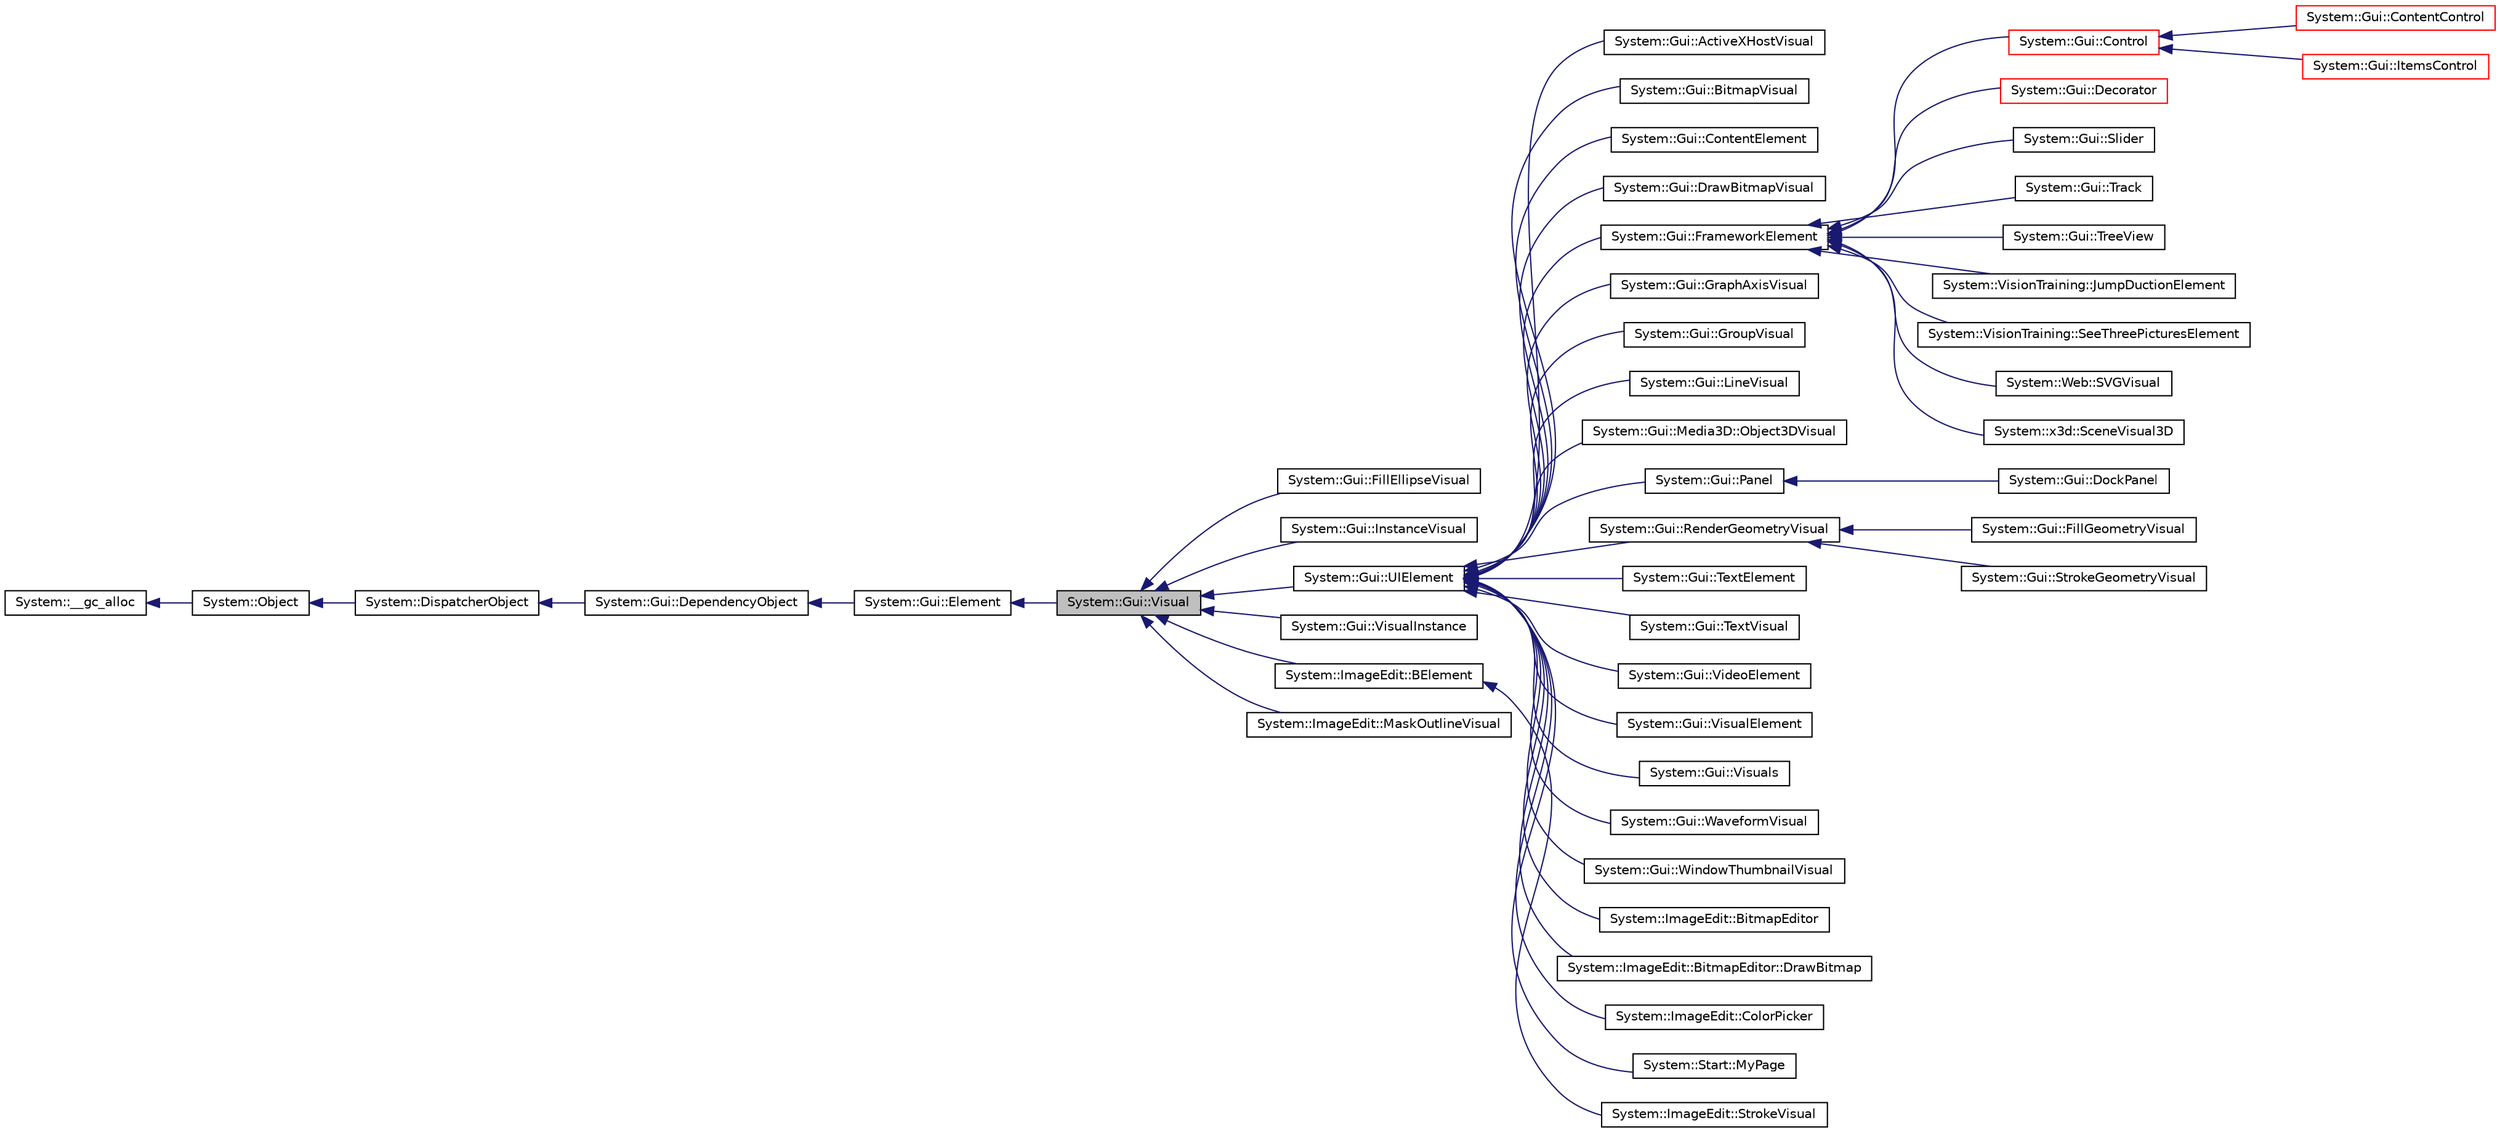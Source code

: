 digraph G
{
  edge [fontname="Helvetica",fontsize="10",labelfontname="Helvetica",labelfontsize="10"];
  node [fontname="Helvetica",fontsize="10",shape=record];
  rankdir="LR";
  Node1 [label="System::Gui::Visual",height=0.2,width=0.4,color="black", fillcolor="grey75", style="filled" fontcolor="black"];
  Node2 -> Node1 [dir="back",color="midnightblue",fontsize="10",style="solid",fontname="Helvetica"];
  Node2 [label="System::Gui::Element",height=0.2,width=0.4,color="black", fillcolor="white", style="filled",URL="$class_system_1_1_gui_1_1_element.html"];
  Node3 -> Node2 [dir="back",color="midnightblue",fontsize="10",style="solid",fontname="Helvetica"];
  Node3 [label="System::Gui::DependencyObject",height=0.2,width=0.4,color="black", fillcolor="white", style="filled",URL="$class_system_1_1_gui_1_1_dependency_object.html"];
  Node4 -> Node3 [dir="back",color="midnightblue",fontsize="10",style="solid",fontname="Helvetica"];
  Node4 [label="System::DispatcherObject",height=0.2,width=0.4,color="black", fillcolor="white", style="filled",URL="$class_system_1_1_dispatcher_object.html"];
  Node5 -> Node4 [dir="back",color="midnightblue",fontsize="10",style="solid",fontname="Helvetica"];
  Node5 [label="System::Object",height=0.2,width=0.4,color="black", fillcolor="white", style="filled",URL="$class_system_1_1_object.html"];
  Node6 -> Node5 [dir="back",color="midnightblue",fontsize="10",style="solid",fontname="Helvetica"];
  Node6 [label="System::__gc_alloc",height=0.2,width=0.4,color="black", fillcolor="white", style="filled",URL="$class_system_1_1____gc__alloc.html"];
  Node1 -> Node7 [dir="back",color="midnightblue",fontsize="10",style="solid",fontname="Helvetica"];
  Node7 [label="System::Gui::FillEllipseVisual",height=0.2,width=0.4,color="black", fillcolor="white", style="filled",URL="$class_system_1_1_gui_1_1_fill_ellipse_visual.html"];
  Node1 -> Node8 [dir="back",color="midnightblue",fontsize="10",style="solid",fontname="Helvetica"];
  Node8 [label="System::Gui::InstanceVisual",height=0.2,width=0.4,color="black", fillcolor="white", style="filled",URL="$class_system_1_1_gui_1_1_instance_visual.html"];
  Node1 -> Node9 [dir="back",color="midnightblue",fontsize="10",style="solid",fontname="Helvetica"];
  Node9 [label="System::Gui::UIElement",height=0.2,width=0.4,color="black", fillcolor="white", style="filled",URL="$class_system_1_1_gui_1_1_u_i_element.html"];
  Node9 -> Node10 [dir="back",color="midnightblue",fontsize="10",style="solid",fontname="Helvetica"];
  Node10 [label="System::Gui::ActiveXHostVisual",height=0.2,width=0.4,color="black", fillcolor="white", style="filled",URL="$class_system_1_1_gui_1_1_active_x_host_visual.html"];
  Node9 -> Node11 [dir="back",color="midnightblue",fontsize="10",style="solid",fontname="Helvetica"];
  Node11 [label="System::Gui::BitmapVisual",height=0.2,width=0.4,color="black", fillcolor="white", style="filled",URL="$class_system_1_1_gui_1_1_bitmap_visual.html"];
  Node9 -> Node12 [dir="back",color="midnightblue",fontsize="10",style="solid",fontname="Helvetica"];
  Node12 [label="System::Gui::ContentElement",height=0.2,width=0.4,color="black", fillcolor="white", style="filled",URL="$class_system_1_1_gui_1_1_content_element.html"];
  Node9 -> Node13 [dir="back",color="midnightblue",fontsize="10",style="solid",fontname="Helvetica"];
  Node13 [label="System::Gui::DrawBitmapVisual",height=0.2,width=0.4,color="black", fillcolor="white", style="filled",URL="$class_system_1_1_gui_1_1_draw_bitmap_visual.html"];
  Node9 -> Node14 [dir="back",color="midnightblue",fontsize="10",style="solid",fontname="Helvetica"];
  Node14 [label="System::Gui::FrameworkElement",height=0.2,width=0.4,color="black", fillcolor="white", style="filled",URL="$class_system_1_1_gui_1_1_framework_element.html"];
  Node14 -> Node15 [dir="back",color="midnightblue",fontsize="10",style="solid",fontname="Helvetica"];
  Node15 [label="System::Gui::Control",height=0.2,width=0.4,color="red", fillcolor="white", style="filled",URL="$class_system_1_1_gui_1_1_control.html"];
  Node15 -> Node16 [dir="back",color="midnightblue",fontsize="10",style="solid",fontname="Helvetica"];
  Node16 [label="System::Gui::ContentControl",height=0.2,width=0.4,color="red", fillcolor="white", style="filled",URL="$class_system_1_1_gui_1_1_content_control.html"];
  Node15 -> Node17 [dir="back",color="midnightblue",fontsize="10",style="solid",fontname="Helvetica"];
  Node17 [label="System::Gui::ItemsControl",height=0.2,width=0.4,color="red", fillcolor="white", style="filled",URL="$class_system_1_1_gui_1_1_items_control.html"];
  Node14 -> Node18 [dir="back",color="midnightblue",fontsize="10",style="solid",fontname="Helvetica"];
  Node18 [label="System::Gui::Decorator",height=0.2,width=0.4,color="red", fillcolor="white", style="filled",URL="$class_system_1_1_gui_1_1_decorator.html"];
  Node14 -> Node19 [dir="back",color="midnightblue",fontsize="10",style="solid",fontname="Helvetica"];
  Node19 [label="System::Gui::Slider",height=0.2,width=0.4,color="black", fillcolor="white", style="filled",URL="$class_system_1_1_gui_1_1_slider.html"];
  Node14 -> Node20 [dir="back",color="midnightblue",fontsize="10",style="solid",fontname="Helvetica"];
  Node20 [label="System::Gui::Track",height=0.2,width=0.4,color="black", fillcolor="white", style="filled",URL="$class_system_1_1_gui_1_1_track.html"];
  Node14 -> Node21 [dir="back",color="midnightblue",fontsize="10",style="solid",fontname="Helvetica"];
  Node21 [label="System::Gui::TreeView",height=0.2,width=0.4,color="black", fillcolor="white", style="filled",URL="$class_system_1_1_gui_1_1_tree_view.html"];
  Node14 -> Node22 [dir="back",color="midnightblue",fontsize="10",style="solid",fontname="Helvetica"];
  Node22 [label="System::VisionTraining::JumpDuctionElement",height=0.2,width=0.4,color="black", fillcolor="white", style="filled",URL="$class_system_1_1_vision_training_1_1_jump_duction_element.html"];
  Node14 -> Node23 [dir="back",color="midnightblue",fontsize="10",style="solid",fontname="Helvetica"];
  Node23 [label="System::VisionTraining::SeeThreePicturesElement",height=0.2,width=0.4,color="black", fillcolor="white", style="filled",URL="$class_system_1_1_vision_training_1_1_see_three_pictures_element.html"];
  Node14 -> Node24 [dir="back",color="midnightblue",fontsize="10",style="solid",fontname="Helvetica"];
  Node24 [label="System::Web::SVGVisual",height=0.2,width=0.4,color="black", fillcolor="white", style="filled",URL="$class_system_1_1_web_1_1_s_v_g_visual.html"];
  Node14 -> Node25 [dir="back",color="midnightblue",fontsize="10",style="solid",fontname="Helvetica"];
  Node25 [label="System::x3d::SceneVisual3D",height=0.2,width=0.4,color="black", fillcolor="white", style="filled",URL="$class_system_1_1x3d_1_1_scene_visual3_d.html"];
  Node9 -> Node26 [dir="back",color="midnightblue",fontsize="10",style="solid",fontname="Helvetica"];
  Node26 [label="System::Gui::GraphAxisVisual",height=0.2,width=0.4,color="black", fillcolor="white", style="filled",URL="$class_system_1_1_gui_1_1_graph_axis_visual.html"];
  Node9 -> Node27 [dir="back",color="midnightblue",fontsize="10",style="solid",fontname="Helvetica"];
  Node27 [label="System::Gui::GroupVisual",height=0.2,width=0.4,color="black", fillcolor="white", style="filled",URL="$class_system_1_1_gui_1_1_group_visual.html"];
  Node9 -> Node28 [dir="back",color="midnightblue",fontsize="10",style="solid",fontname="Helvetica"];
  Node28 [label="System::Gui::LineVisual",height=0.2,width=0.4,color="black", fillcolor="white", style="filled",URL="$class_system_1_1_gui_1_1_line_visual.html"];
  Node9 -> Node29 [dir="back",color="midnightblue",fontsize="10",style="solid",fontname="Helvetica"];
  Node29 [label="System::Gui::Media3D::Object3DVisual",height=0.2,width=0.4,color="black", fillcolor="white", style="filled",URL="$class_system_1_1_gui_1_1_media3_d_1_1_object3_d_visual.html"];
  Node9 -> Node30 [dir="back",color="midnightblue",fontsize="10",style="solid",fontname="Helvetica"];
  Node30 [label="System::Gui::Panel",height=0.2,width=0.4,color="black", fillcolor="white", style="filled",URL="$class_system_1_1_gui_1_1_panel.html"];
  Node30 -> Node31 [dir="back",color="midnightblue",fontsize="10",style="solid",fontname="Helvetica"];
  Node31 [label="System::Gui::DockPanel",height=0.2,width=0.4,color="black", fillcolor="white", style="filled",URL="$class_system_1_1_gui_1_1_dock_panel.html"];
  Node9 -> Node32 [dir="back",color="midnightblue",fontsize="10",style="solid",fontname="Helvetica"];
  Node32 [label="System::Gui::RenderGeometryVisual",height=0.2,width=0.4,color="black", fillcolor="white", style="filled",URL="$class_system_1_1_gui_1_1_render_geometry_visual.html"];
  Node32 -> Node33 [dir="back",color="midnightblue",fontsize="10",style="solid",fontname="Helvetica"];
  Node33 [label="System::Gui::FillGeometryVisual",height=0.2,width=0.4,color="black", fillcolor="white", style="filled",URL="$class_system_1_1_gui_1_1_fill_geometry_visual.html"];
  Node32 -> Node34 [dir="back",color="midnightblue",fontsize="10",style="solid",fontname="Helvetica"];
  Node34 [label="System::Gui::StrokeGeometryVisual",height=0.2,width=0.4,color="black", fillcolor="white", style="filled",URL="$class_system_1_1_gui_1_1_stroke_geometry_visual.html"];
  Node9 -> Node35 [dir="back",color="midnightblue",fontsize="10",style="solid",fontname="Helvetica"];
  Node35 [label="System::Gui::TextElement",height=0.2,width=0.4,color="black", fillcolor="white", style="filled",URL="$class_system_1_1_gui_1_1_text_element.html"];
  Node9 -> Node36 [dir="back",color="midnightblue",fontsize="10",style="solid",fontname="Helvetica"];
  Node36 [label="System::Gui::TextVisual",height=0.2,width=0.4,color="black", fillcolor="white", style="filled",URL="$class_system_1_1_gui_1_1_text_visual.html"];
  Node9 -> Node37 [dir="back",color="midnightblue",fontsize="10",style="solid",fontname="Helvetica"];
  Node37 [label="System::Gui::VideoElement",height=0.2,width=0.4,color="black", fillcolor="white", style="filled",URL="$class_system_1_1_gui_1_1_video_element.html"];
  Node9 -> Node38 [dir="back",color="midnightblue",fontsize="10",style="solid",fontname="Helvetica"];
  Node38 [label="System::Gui::VisualElement",height=0.2,width=0.4,color="black", fillcolor="white", style="filled",URL="$class_system_1_1_gui_1_1_visual_element.html"];
  Node9 -> Node39 [dir="back",color="midnightblue",fontsize="10",style="solid",fontname="Helvetica"];
  Node39 [label="System::Gui::Visuals",height=0.2,width=0.4,color="black", fillcolor="white", style="filled",URL="$class_system_1_1_gui_1_1_visuals.html"];
  Node9 -> Node40 [dir="back",color="midnightblue",fontsize="10",style="solid",fontname="Helvetica"];
  Node40 [label="System::Gui::WaveformVisual",height=0.2,width=0.4,color="black", fillcolor="white", style="filled",URL="$class_system_1_1_gui_1_1_waveform_visual.html"];
  Node9 -> Node41 [dir="back",color="midnightblue",fontsize="10",style="solid",fontname="Helvetica"];
  Node41 [label="System::Gui::WindowThumbnailVisual",height=0.2,width=0.4,color="black", fillcolor="white", style="filled",URL="$class_system_1_1_gui_1_1_window_thumbnail_visual.html"];
  Node9 -> Node42 [dir="back",color="midnightblue",fontsize="10",style="solid",fontname="Helvetica"];
  Node42 [label="System::ImageEdit::BitmapEditor",height=0.2,width=0.4,color="black", fillcolor="white", style="filled",URL="$class_system_1_1_image_edit_1_1_bitmap_editor.html"];
  Node9 -> Node43 [dir="back",color="midnightblue",fontsize="10",style="solid",fontname="Helvetica"];
  Node43 [label="System::ImageEdit::BitmapEditor::DrawBitmap",height=0.2,width=0.4,color="black", fillcolor="white", style="filled",URL="$class_system_1_1_image_edit_1_1_bitmap_editor_1_1_draw_bitmap.html"];
  Node9 -> Node44 [dir="back",color="midnightblue",fontsize="10",style="solid",fontname="Helvetica"];
  Node44 [label="System::ImageEdit::ColorPicker",height=0.2,width=0.4,color="black", fillcolor="white", style="filled",URL="$class_system_1_1_image_edit_1_1_color_picker.html"];
  Node9 -> Node45 [dir="back",color="midnightblue",fontsize="10",style="solid",fontname="Helvetica"];
  Node45 [label="System::Start::MyPage",height=0.2,width=0.4,color="black", fillcolor="white", style="filled",URL="$class_system_1_1_start_1_1_my_page.html"];
  Node1 -> Node46 [dir="back",color="midnightblue",fontsize="10",style="solid",fontname="Helvetica"];
  Node46 [label="System::Gui::VisualInstance",height=0.2,width=0.4,color="black", fillcolor="white", style="filled",URL="$class_system_1_1_gui_1_1_visual_instance.html"];
  Node1 -> Node47 [dir="back",color="midnightblue",fontsize="10",style="solid",fontname="Helvetica"];
  Node47 [label="System::ImageEdit::BElement",height=0.2,width=0.4,color="black", fillcolor="white", style="filled",URL="$class_system_1_1_image_edit_1_1_b_element.html"];
  Node47 -> Node48 [dir="back",color="midnightblue",fontsize="10",style="solid",fontname="Helvetica"];
  Node48 [label="System::ImageEdit::StrokeVisual",height=0.2,width=0.4,color="black", fillcolor="white", style="filled",URL="$class_system_1_1_image_edit_1_1_stroke_visual.html"];
  Node1 -> Node49 [dir="back",color="midnightblue",fontsize="10",style="solid",fontname="Helvetica"];
  Node49 [label="System::ImageEdit::MaskOutlineVisual",height=0.2,width=0.4,color="black", fillcolor="white", style="filled",URL="$class_system_1_1_image_edit_1_1_mask_outline_visual.html"];
}
